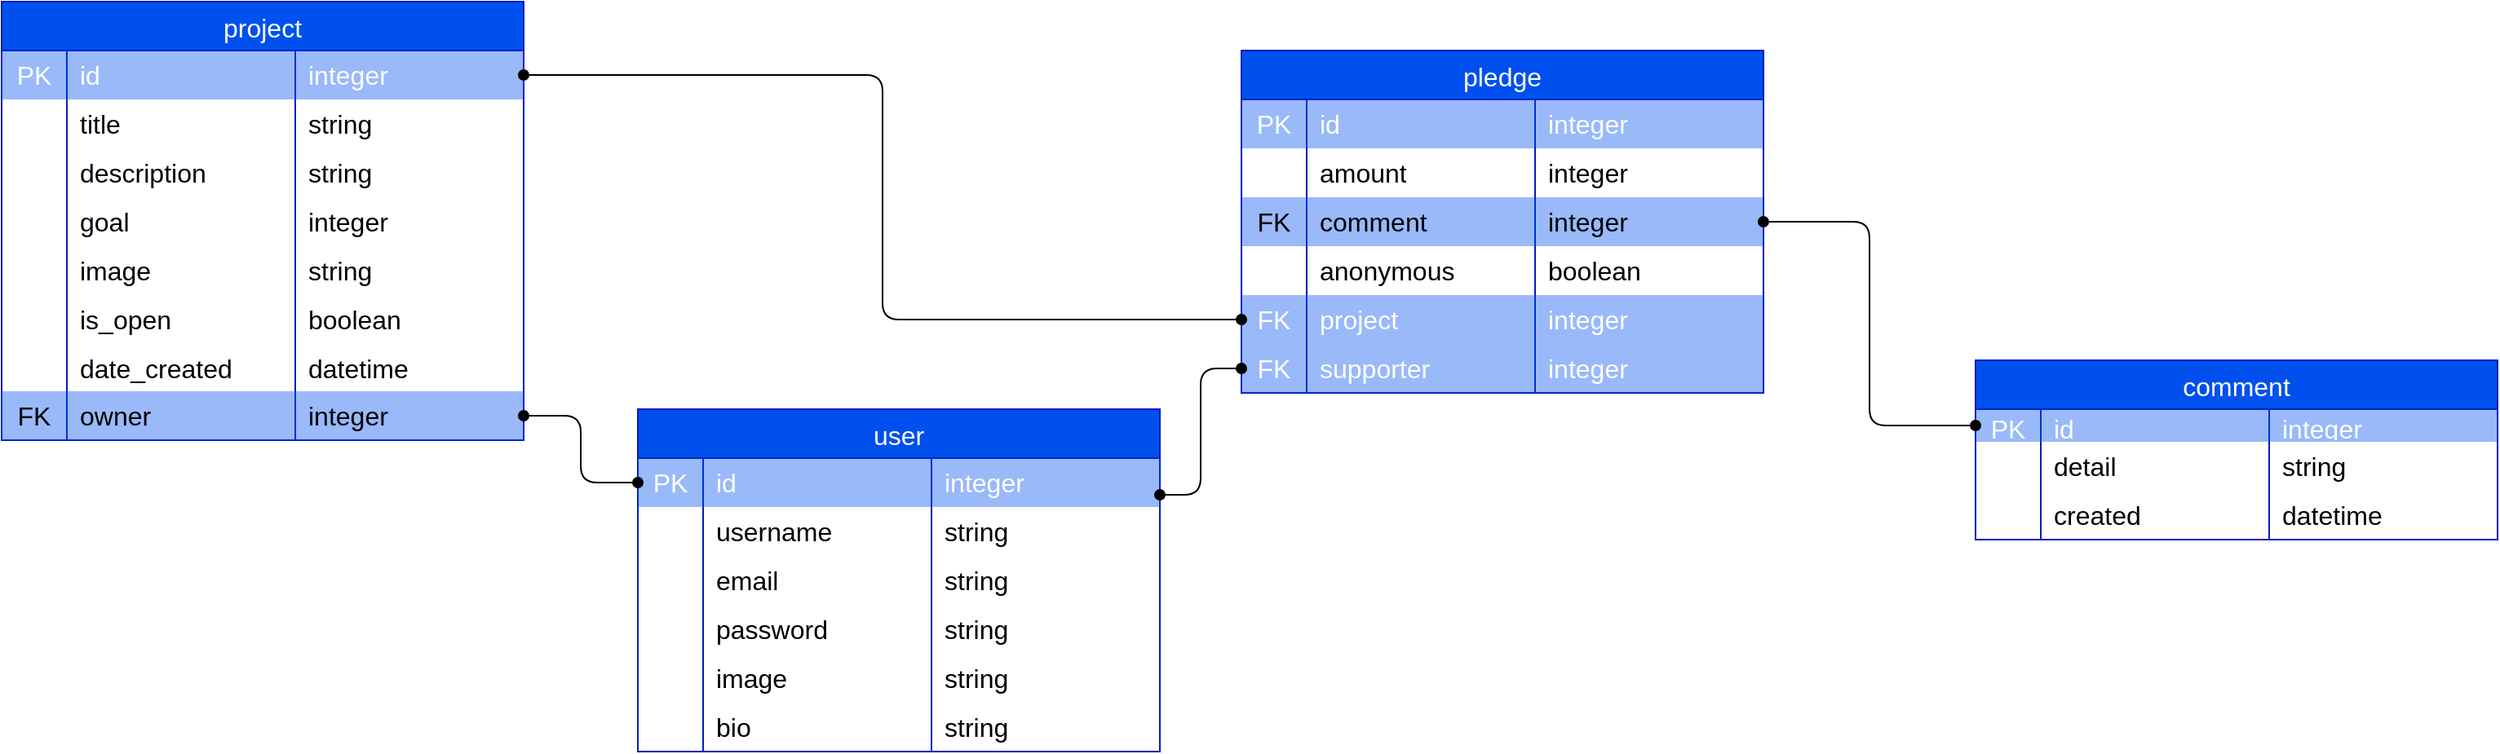 <mxfile>
    <diagram name="Page-1" id="jqZ9hyK0SmsvzGVy0Bck">
        <mxGraphModel dx="881" dy="691" grid="1" gridSize="10" guides="1" tooltips="1" connect="1" arrows="1" fold="1" page="1" pageScale="1" pageWidth="827" pageHeight="1169" math="0" shadow="0">
            <root>
                <mxCell id="0"/>
                <mxCell id="1" parent="0"/>
                <mxCell id="7YEKfxPkjedVTqQern5_-46" value="project" style="shape=table;startSize=30;container=1;collapsible=0;childLayout=tableLayout;fixedRows=1;rowLines=0;fontStyle=0;strokeColor=#001DBC;fontSize=16;fillColor=#0050ef;fillStyle=auto;fontColor=#FFFFFF;" parent="1" vertex="1">
                    <mxGeometry x="200" y="270" width="320" height="269" as="geometry"/>
                </mxCell>
                <mxCell id="7YEKfxPkjedVTqQern5_-47" value="" style="shape=tableRow;horizontal=0;startSize=0;swimlaneHead=0;swimlaneBody=0;top=0;left=0;bottom=0;right=0;collapsible=0;dropTarget=0;fillColor=none;points=[[0,0.5],[1,0.5]];portConstraint=eastwest;strokeColor=inherit;fontSize=16;" parent="7YEKfxPkjedVTqQern5_-46" vertex="1">
                    <mxGeometry y="30" width="320" height="30" as="geometry"/>
                </mxCell>
                <mxCell id="7YEKfxPkjedVTqQern5_-48" value="&lt;font color=&quot;#ffffff&quot;&gt;PK&lt;/font&gt;" style="shape=partialRectangle;html=1;whiteSpace=wrap;connectable=0;fillColor=#0050ef;top=0;left=0;bottom=0;right=0;overflow=hidden;pointerEvents=1;strokeColor=#001DBC;fontSize=16;fontColor=#000000;opacity=40;" parent="7YEKfxPkjedVTqQern5_-47" vertex="1">
                    <mxGeometry width="40" height="30" as="geometry">
                        <mxRectangle width="40" height="30" as="alternateBounds"/>
                    </mxGeometry>
                </mxCell>
                <mxCell id="7YEKfxPkjedVTqQern5_-49" value="&lt;font color=&quot;#ffffff&quot;&gt;id&lt;/font&gt;" style="shape=partialRectangle;html=1;whiteSpace=wrap;connectable=0;fillColor=#0050ef;top=0;left=0;bottom=0;right=0;align=left;spacingLeft=6;overflow=hidden;strokeColor=#001DBC;fontSize=16;fontColor=#000000;opacity=40;" parent="7YEKfxPkjedVTqQern5_-47" vertex="1">
                    <mxGeometry x="40" width="140" height="30" as="geometry">
                        <mxRectangle width="140" height="30" as="alternateBounds"/>
                    </mxGeometry>
                </mxCell>
                <mxCell id="7YEKfxPkjedVTqQern5_-56" value="&lt;font color=&quot;#ffffff&quot;&gt;integer&lt;/font&gt;" style="shape=partialRectangle;html=1;whiteSpace=wrap;connectable=0;fillColor=#0050ef;top=0;left=0;bottom=0;right=0;align=left;spacingLeft=6;overflow=hidden;strokeColor=#001DBC;fontSize=16;fontColor=#000000;opacity=40;" parent="7YEKfxPkjedVTqQern5_-47" vertex="1">
                    <mxGeometry x="180" width="140" height="30" as="geometry">
                        <mxRectangle width="140" height="30" as="alternateBounds"/>
                    </mxGeometry>
                </mxCell>
                <mxCell id="7YEKfxPkjedVTqQern5_-50" value="" style="shape=tableRow;horizontal=0;startSize=0;swimlaneHead=0;swimlaneBody=0;top=0;left=0;bottom=0;right=0;collapsible=0;dropTarget=0;fillColor=none;points=[[0,0.5],[1,0.5]];portConstraint=eastwest;strokeColor=inherit;fontSize=16;" parent="7YEKfxPkjedVTqQern5_-46" vertex="1">
                    <mxGeometry y="60" width="320" height="30" as="geometry"/>
                </mxCell>
                <mxCell id="7YEKfxPkjedVTqQern5_-51" value="" style="shape=partialRectangle;html=1;whiteSpace=wrap;connectable=0;fillColor=none;top=0;left=0;bottom=0;right=0;overflow=hidden;strokeColor=inherit;fontSize=16;" parent="7YEKfxPkjedVTqQern5_-50" vertex="1">
                    <mxGeometry width="40" height="30" as="geometry">
                        <mxRectangle width="40" height="30" as="alternateBounds"/>
                    </mxGeometry>
                </mxCell>
                <mxCell id="7YEKfxPkjedVTqQern5_-52" value="title" style="shape=partialRectangle;html=1;whiteSpace=wrap;connectable=0;fillColor=none;top=0;left=0;bottom=0;right=0;align=left;spacingLeft=6;overflow=hidden;strokeColor=inherit;fontSize=16;" parent="7YEKfxPkjedVTqQern5_-50" vertex="1">
                    <mxGeometry x="40" width="140" height="30" as="geometry">
                        <mxRectangle width="140" height="30" as="alternateBounds"/>
                    </mxGeometry>
                </mxCell>
                <mxCell id="7YEKfxPkjedVTqQern5_-57" value="string" style="shape=partialRectangle;html=1;whiteSpace=wrap;connectable=0;fillColor=none;top=0;left=0;bottom=0;right=0;align=left;spacingLeft=6;overflow=hidden;strokeColor=inherit;fontSize=16;" parent="7YEKfxPkjedVTqQern5_-50" vertex="1">
                    <mxGeometry x="180" width="140" height="30" as="geometry">
                        <mxRectangle width="140" height="30" as="alternateBounds"/>
                    </mxGeometry>
                </mxCell>
                <mxCell id="7YEKfxPkjedVTqQern5_-91" style="shape=tableRow;horizontal=0;startSize=0;swimlaneHead=0;swimlaneBody=0;top=0;left=0;bottom=0;right=0;collapsible=0;dropTarget=0;fillColor=none;points=[[0,0.5],[1,0.5]];portConstraint=eastwest;strokeColor=inherit;fontSize=16;" parent="7YEKfxPkjedVTqQern5_-46" vertex="1">
                    <mxGeometry y="90" width="320" height="30" as="geometry"/>
                </mxCell>
                <mxCell id="7YEKfxPkjedVTqQern5_-92" style="shape=partialRectangle;html=1;whiteSpace=wrap;connectable=0;fillColor=none;top=0;left=0;bottom=0;right=0;overflow=hidden;strokeColor=inherit;fontSize=16;" parent="7YEKfxPkjedVTqQern5_-91" vertex="1">
                    <mxGeometry width="40" height="30" as="geometry">
                        <mxRectangle width="40" height="30" as="alternateBounds"/>
                    </mxGeometry>
                </mxCell>
                <mxCell id="7YEKfxPkjedVTqQern5_-93" value="description" style="shape=partialRectangle;html=1;whiteSpace=wrap;connectable=0;fillColor=none;top=0;left=0;bottom=0;right=0;align=left;spacingLeft=6;overflow=hidden;strokeColor=inherit;fontSize=16;" parent="7YEKfxPkjedVTqQern5_-91" vertex="1">
                    <mxGeometry x="40" width="140" height="30" as="geometry">
                        <mxRectangle width="140" height="30" as="alternateBounds"/>
                    </mxGeometry>
                </mxCell>
                <mxCell id="7YEKfxPkjedVTqQern5_-94" value="string" style="shape=partialRectangle;html=1;whiteSpace=wrap;connectable=0;fillColor=none;top=0;left=0;bottom=0;right=0;align=left;spacingLeft=6;overflow=hidden;strokeColor=inherit;fontSize=16;" parent="7YEKfxPkjedVTqQern5_-91" vertex="1">
                    <mxGeometry x="180" width="140" height="30" as="geometry">
                        <mxRectangle width="140" height="30" as="alternateBounds"/>
                    </mxGeometry>
                </mxCell>
                <mxCell id="7YEKfxPkjedVTqQern5_-87" style="shape=tableRow;horizontal=0;startSize=0;swimlaneHead=0;swimlaneBody=0;top=0;left=0;bottom=0;right=0;collapsible=0;dropTarget=0;fillColor=none;points=[[0,0.5],[1,0.5]];portConstraint=eastwest;strokeColor=inherit;fontSize=16;" parent="7YEKfxPkjedVTqQern5_-46" vertex="1">
                    <mxGeometry y="120" width="320" height="30" as="geometry"/>
                </mxCell>
                <mxCell id="7YEKfxPkjedVTqQern5_-88" style="shape=partialRectangle;html=1;whiteSpace=wrap;connectable=0;fillColor=none;top=0;left=0;bottom=0;right=0;overflow=hidden;strokeColor=inherit;fontSize=16;" parent="7YEKfxPkjedVTqQern5_-87" vertex="1">
                    <mxGeometry width="40" height="30" as="geometry">
                        <mxRectangle width="40" height="30" as="alternateBounds"/>
                    </mxGeometry>
                </mxCell>
                <mxCell id="7YEKfxPkjedVTqQern5_-89" value="goal" style="shape=partialRectangle;html=1;whiteSpace=wrap;connectable=0;fillColor=none;top=0;left=0;bottom=0;right=0;align=left;spacingLeft=6;overflow=hidden;strokeColor=inherit;fontSize=16;" parent="7YEKfxPkjedVTqQern5_-87" vertex="1">
                    <mxGeometry x="40" width="140" height="30" as="geometry">
                        <mxRectangle width="140" height="30" as="alternateBounds"/>
                    </mxGeometry>
                </mxCell>
                <mxCell id="7YEKfxPkjedVTqQern5_-90" value="integer" style="shape=partialRectangle;html=1;whiteSpace=wrap;connectable=0;fillColor=none;top=0;left=0;bottom=0;right=0;align=left;spacingLeft=6;overflow=hidden;strokeColor=inherit;fontSize=16;" parent="7YEKfxPkjedVTqQern5_-87" vertex="1">
                    <mxGeometry x="180" width="140" height="30" as="geometry">
                        <mxRectangle width="140" height="30" as="alternateBounds"/>
                    </mxGeometry>
                </mxCell>
                <mxCell id="7YEKfxPkjedVTqQern5_-83" style="shape=tableRow;horizontal=0;startSize=0;swimlaneHead=0;swimlaneBody=0;top=0;left=0;bottom=0;right=0;collapsible=0;dropTarget=0;fillColor=none;points=[[0,0.5],[1,0.5]];portConstraint=eastwest;strokeColor=inherit;fontSize=16;" parent="7YEKfxPkjedVTqQern5_-46" vertex="1">
                    <mxGeometry y="150" width="320" height="30" as="geometry"/>
                </mxCell>
                <mxCell id="7YEKfxPkjedVTqQern5_-84" style="shape=partialRectangle;html=1;whiteSpace=wrap;connectable=0;fillColor=none;top=0;left=0;bottom=0;right=0;overflow=hidden;strokeColor=inherit;fontSize=16;" parent="7YEKfxPkjedVTqQern5_-83" vertex="1">
                    <mxGeometry width="40" height="30" as="geometry">
                        <mxRectangle width="40" height="30" as="alternateBounds"/>
                    </mxGeometry>
                </mxCell>
                <mxCell id="7YEKfxPkjedVTqQern5_-85" value="image" style="shape=partialRectangle;html=1;whiteSpace=wrap;connectable=0;fillColor=none;top=0;left=0;bottom=0;right=0;align=left;spacingLeft=6;overflow=hidden;strokeColor=inherit;fontSize=16;" parent="7YEKfxPkjedVTqQern5_-83" vertex="1">
                    <mxGeometry x="40" width="140" height="30" as="geometry">
                        <mxRectangle width="140" height="30" as="alternateBounds"/>
                    </mxGeometry>
                </mxCell>
                <mxCell id="7YEKfxPkjedVTqQern5_-86" value="string" style="shape=partialRectangle;html=1;whiteSpace=wrap;connectable=0;fillColor=none;top=0;left=0;bottom=0;right=0;align=left;spacingLeft=6;overflow=hidden;strokeColor=inherit;fontSize=16;" parent="7YEKfxPkjedVTqQern5_-83" vertex="1">
                    <mxGeometry x="180" width="140" height="30" as="geometry">
                        <mxRectangle width="140" height="30" as="alternateBounds"/>
                    </mxGeometry>
                </mxCell>
                <mxCell id="7YEKfxPkjedVTqQern5_-79" style="shape=tableRow;horizontal=0;startSize=0;swimlaneHead=0;swimlaneBody=0;top=0;left=0;bottom=0;right=0;collapsible=0;dropTarget=0;fillColor=none;points=[[0,0.5],[1,0.5]];portConstraint=eastwest;strokeColor=inherit;fontSize=16;" parent="7YEKfxPkjedVTqQern5_-46" vertex="1">
                    <mxGeometry y="180" width="320" height="30" as="geometry"/>
                </mxCell>
                <mxCell id="7YEKfxPkjedVTqQern5_-80" style="shape=partialRectangle;html=1;whiteSpace=wrap;connectable=0;fillColor=none;top=0;left=0;bottom=0;right=0;overflow=hidden;strokeColor=inherit;fontSize=16;" parent="7YEKfxPkjedVTqQern5_-79" vertex="1">
                    <mxGeometry width="40" height="30" as="geometry">
                        <mxRectangle width="40" height="30" as="alternateBounds"/>
                    </mxGeometry>
                </mxCell>
                <mxCell id="7YEKfxPkjedVTqQern5_-81" value="is_open" style="shape=partialRectangle;html=1;whiteSpace=wrap;connectable=0;fillColor=none;top=0;left=0;bottom=0;right=0;align=left;spacingLeft=6;overflow=hidden;strokeColor=inherit;fontSize=16;" parent="7YEKfxPkjedVTqQern5_-79" vertex="1">
                    <mxGeometry x="40" width="140" height="30" as="geometry">
                        <mxRectangle width="140" height="30" as="alternateBounds"/>
                    </mxGeometry>
                </mxCell>
                <mxCell id="7YEKfxPkjedVTqQern5_-82" value="boolean" style="shape=partialRectangle;html=1;whiteSpace=wrap;connectable=0;fillColor=none;top=0;left=0;bottom=0;right=0;align=left;spacingLeft=6;overflow=hidden;strokeColor=inherit;fontSize=16;" parent="7YEKfxPkjedVTqQern5_-79" vertex="1">
                    <mxGeometry x="180" width="140" height="30" as="geometry">
                        <mxRectangle width="140" height="30" as="alternateBounds"/>
                    </mxGeometry>
                </mxCell>
                <mxCell id="7YEKfxPkjedVTqQern5_-75" style="shape=tableRow;horizontal=0;startSize=0;swimlaneHead=0;swimlaneBody=0;top=0;left=0;bottom=0;right=0;collapsible=0;dropTarget=0;fillColor=none;points=[[0,0.5],[1,0.5]];portConstraint=eastwest;strokeColor=inherit;fontSize=16;" parent="7YEKfxPkjedVTqQern5_-46" vertex="1">
                    <mxGeometry y="210" width="320" height="29" as="geometry"/>
                </mxCell>
                <mxCell id="7YEKfxPkjedVTqQern5_-76" style="shape=partialRectangle;html=1;whiteSpace=wrap;connectable=0;fillColor=none;top=0;left=0;bottom=0;right=0;overflow=hidden;strokeColor=inherit;fontSize=16;" parent="7YEKfxPkjedVTqQern5_-75" vertex="1">
                    <mxGeometry width="40" height="29" as="geometry">
                        <mxRectangle width="40" height="29" as="alternateBounds"/>
                    </mxGeometry>
                </mxCell>
                <mxCell id="7YEKfxPkjedVTqQern5_-77" value="date_created" style="shape=partialRectangle;html=1;whiteSpace=wrap;connectable=0;fillColor=none;top=0;left=0;bottom=0;right=0;align=left;spacingLeft=6;overflow=hidden;strokeColor=inherit;fontSize=16;" parent="7YEKfxPkjedVTqQern5_-75" vertex="1">
                    <mxGeometry x="40" width="140" height="29" as="geometry">
                        <mxRectangle width="140" height="29" as="alternateBounds"/>
                    </mxGeometry>
                </mxCell>
                <mxCell id="7YEKfxPkjedVTqQern5_-78" value="datetime" style="shape=partialRectangle;html=1;whiteSpace=wrap;connectable=0;fillColor=none;top=0;left=0;bottom=0;right=0;align=left;spacingLeft=6;overflow=hidden;strokeColor=inherit;fontSize=16;" parent="7YEKfxPkjedVTqQern5_-75" vertex="1">
                    <mxGeometry x="180" width="140" height="29" as="geometry">
                        <mxRectangle width="140" height="29" as="alternateBounds"/>
                    </mxGeometry>
                </mxCell>
                <mxCell id="7YEKfxPkjedVTqQern5_-53" value="" style="shape=tableRow;horizontal=0;startSize=0;swimlaneHead=0;swimlaneBody=0;top=0;left=0;bottom=0;right=0;collapsible=0;dropTarget=0;fillColor=#0050ef;points=[[0,0.5],[1,0.5]];portConstraint=eastwest;strokeColor=#001DBC;fontSize=16;fontColor=#000000;opacity=40;" parent="7YEKfxPkjedVTqQern5_-46" vertex="1">
                    <mxGeometry y="239" width="320" height="30" as="geometry"/>
                </mxCell>
                <mxCell id="7YEKfxPkjedVTqQern5_-54" value="FK" style="shape=partialRectangle;html=1;whiteSpace=wrap;connectable=0;fillColor=none;top=0;left=0;bottom=0;right=0;overflow=hidden;strokeColor=inherit;fontSize=16;" parent="7YEKfxPkjedVTqQern5_-53" vertex="1">
                    <mxGeometry width="40" height="30" as="geometry">
                        <mxRectangle width="40" height="30" as="alternateBounds"/>
                    </mxGeometry>
                </mxCell>
                <mxCell id="7YEKfxPkjedVTqQern5_-55" value="owner" style="shape=partialRectangle;html=1;whiteSpace=wrap;connectable=0;fillColor=none;top=0;left=0;bottom=0;right=0;align=left;spacingLeft=6;overflow=hidden;strokeColor=inherit;fontSize=16;" parent="7YEKfxPkjedVTqQern5_-53" vertex="1">
                    <mxGeometry x="40" width="140" height="30" as="geometry">
                        <mxRectangle width="140" height="30" as="alternateBounds"/>
                    </mxGeometry>
                </mxCell>
                <mxCell id="7YEKfxPkjedVTqQern5_-58" value="integer" style="shape=partialRectangle;html=1;whiteSpace=wrap;connectable=0;fillColor=none;top=0;left=0;bottom=0;right=0;align=left;spacingLeft=6;overflow=hidden;strokeColor=inherit;fontSize=16;" parent="7YEKfxPkjedVTqQern5_-53" vertex="1">
                    <mxGeometry x="180" width="140" height="30" as="geometry">
                        <mxRectangle width="140" height="30" as="alternateBounds"/>
                    </mxGeometry>
                </mxCell>
                <mxCell id="7YEKfxPkjedVTqQern5_-95" value="pledge" style="shape=table;startSize=30;container=1;collapsible=0;childLayout=tableLayout;fixedRows=1;rowLines=0;fontStyle=0;strokeColor=#001DBC;fontSize=16;fillColor=#0050ef;fontColor=#FFFFFF;labelBorderColor=none;" parent="1" vertex="1">
                    <mxGeometry x="960" y="300" width="320" height="210" as="geometry"/>
                </mxCell>
                <mxCell id="7YEKfxPkjedVTqQern5_-96" value="" style="shape=tableRow;horizontal=0;startSize=0;swimlaneHead=0;swimlaneBody=0;top=0;left=0;bottom=0;right=0;collapsible=0;dropTarget=0;fillColor=none;points=[[0,0.5],[1,0.5]];portConstraint=eastwest;strokeColor=inherit;fontSize=16;" parent="7YEKfxPkjedVTqQern5_-95" vertex="1">
                    <mxGeometry y="30" width="320" height="30" as="geometry"/>
                </mxCell>
                <mxCell id="7YEKfxPkjedVTqQern5_-97" value="&lt;font color=&quot;#ffffff&quot;&gt;PK&lt;/font&gt;" style="shape=partialRectangle;html=1;whiteSpace=wrap;connectable=0;fillColor=#0050ef;top=0;left=0;bottom=0;right=0;overflow=hidden;pointerEvents=1;strokeColor=#001DBC;fontSize=16;fontColor=#000000;opacity=40;" parent="7YEKfxPkjedVTqQern5_-96" vertex="1">
                    <mxGeometry width="40" height="30" as="geometry">
                        <mxRectangle width="40" height="30" as="alternateBounds"/>
                    </mxGeometry>
                </mxCell>
                <mxCell id="7YEKfxPkjedVTqQern5_-98" value="&lt;font color=&quot;#ffffff&quot;&gt;id&lt;/font&gt;" style="shape=partialRectangle;html=1;whiteSpace=wrap;connectable=0;fillColor=#0050ef;top=0;left=0;bottom=0;right=0;align=left;spacingLeft=6;overflow=hidden;strokeColor=#001DBC;fontSize=16;fontColor=#000000;opacity=40;" parent="7YEKfxPkjedVTqQern5_-96" vertex="1">
                    <mxGeometry x="40" width="140" height="30" as="geometry">
                        <mxRectangle width="140" height="30" as="alternateBounds"/>
                    </mxGeometry>
                </mxCell>
                <mxCell id="7YEKfxPkjedVTqQern5_-99" value="&lt;font color=&quot;#ffffff&quot;&gt;integer&lt;/font&gt;" style="shape=partialRectangle;html=1;whiteSpace=wrap;connectable=0;fillColor=#0050ef;top=0;left=0;bottom=0;right=0;align=left;spacingLeft=6;overflow=hidden;strokeColor=#001DBC;fontSize=16;fontColor=#000000;opacity=40;" parent="7YEKfxPkjedVTqQern5_-96" vertex="1">
                    <mxGeometry x="180" width="140" height="30" as="geometry">
                        <mxRectangle width="140" height="30" as="alternateBounds"/>
                    </mxGeometry>
                </mxCell>
                <mxCell id="7YEKfxPkjedVTqQern5_-104" style="shape=tableRow;horizontal=0;startSize=0;swimlaneHead=0;swimlaneBody=0;top=0;left=0;bottom=0;right=0;collapsible=0;dropTarget=0;fillColor=none;points=[[0,0.5],[1,0.5]];portConstraint=eastwest;strokeColor=inherit;fontSize=16;" parent="7YEKfxPkjedVTqQern5_-95" vertex="1">
                    <mxGeometry y="60" width="320" height="30" as="geometry"/>
                </mxCell>
                <mxCell id="7YEKfxPkjedVTqQern5_-105" style="shape=partialRectangle;html=1;whiteSpace=wrap;connectable=0;fillColor=none;top=0;left=0;bottom=0;right=0;overflow=hidden;strokeColor=inherit;fontSize=16;" parent="7YEKfxPkjedVTqQern5_-104" vertex="1">
                    <mxGeometry width="40" height="30" as="geometry">
                        <mxRectangle width="40" height="30" as="alternateBounds"/>
                    </mxGeometry>
                </mxCell>
                <mxCell id="7YEKfxPkjedVTqQern5_-106" value="amount" style="shape=partialRectangle;html=1;whiteSpace=wrap;connectable=0;fillColor=none;top=0;left=0;bottom=0;right=0;align=left;spacingLeft=6;overflow=hidden;strokeColor=inherit;fontSize=16;" parent="7YEKfxPkjedVTqQern5_-104" vertex="1">
                    <mxGeometry x="40" width="140" height="30" as="geometry">
                        <mxRectangle width="140" height="30" as="alternateBounds"/>
                    </mxGeometry>
                </mxCell>
                <mxCell id="7YEKfxPkjedVTqQern5_-107" value="integer" style="shape=partialRectangle;html=1;whiteSpace=wrap;connectable=0;fillColor=none;top=0;left=0;bottom=0;right=0;align=left;spacingLeft=6;overflow=hidden;strokeColor=inherit;fontSize=16;" parent="7YEKfxPkjedVTqQern5_-104" vertex="1">
                    <mxGeometry x="180" width="140" height="30" as="geometry">
                        <mxRectangle width="140" height="30" as="alternateBounds"/>
                    </mxGeometry>
                </mxCell>
                <mxCell id="7YEKfxPkjedVTqQern5_-108" style="shape=tableRow;horizontal=0;startSize=0;swimlaneHead=0;swimlaneBody=0;top=0;left=0;bottom=0;right=0;collapsible=0;dropTarget=0;fillColor=#0050ef;points=[[0,0.5],[1,0.5]];portConstraint=eastwest;strokeColor=#001DBC;fontSize=16;fontColor=#ffffff;opacity=40;" parent="7YEKfxPkjedVTqQern5_-95" vertex="1">
                    <mxGeometry y="90" width="320" height="30" as="geometry"/>
                </mxCell>
                <mxCell id="7YEKfxPkjedVTqQern5_-109" value="FK" style="shape=partialRectangle;html=1;whiteSpace=wrap;connectable=0;fillColor=none;top=0;left=0;bottom=0;right=0;overflow=hidden;strokeColor=inherit;fontSize=16;" parent="7YEKfxPkjedVTqQern5_-108" vertex="1">
                    <mxGeometry width="40" height="30" as="geometry">
                        <mxRectangle width="40" height="30" as="alternateBounds"/>
                    </mxGeometry>
                </mxCell>
                <mxCell id="7YEKfxPkjedVTqQern5_-110" value="comment" style="shape=partialRectangle;html=1;whiteSpace=wrap;connectable=0;fillColor=none;top=0;left=0;bottom=0;right=0;align=left;spacingLeft=6;overflow=hidden;strokeColor=inherit;fontSize=16;" parent="7YEKfxPkjedVTqQern5_-108" vertex="1">
                    <mxGeometry x="40" width="140" height="30" as="geometry">
                        <mxRectangle width="140" height="30" as="alternateBounds"/>
                    </mxGeometry>
                </mxCell>
                <mxCell id="7YEKfxPkjedVTqQern5_-111" value="integer" style="shape=partialRectangle;html=1;whiteSpace=wrap;connectable=0;fillColor=none;top=0;left=0;bottom=0;right=0;align=left;spacingLeft=6;overflow=hidden;strokeColor=inherit;fontSize=16;" parent="7YEKfxPkjedVTqQern5_-108" vertex="1">
                    <mxGeometry x="180" width="140" height="30" as="geometry">
                        <mxRectangle width="140" height="30" as="alternateBounds"/>
                    </mxGeometry>
                </mxCell>
                <mxCell id="7YEKfxPkjedVTqQern5_-112" style="shape=tableRow;horizontal=0;startSize=0;swimlaneHead=0;swimlaneBody=0;top=0;left=0;bottom=0;right=0;collapsible=0;dropTarget=0;fillColor=none;points=[[0,0.5],[1,0.5]];portConstraint=eastwest;strokeColor=inherit;fontSize=16;" parent="7YEKfxPkjedVTqQern5_-95" vertex="1">
                    <mxGeometry y="120" width="320" height="30" as="geometry"/>
                </mxCell>
                <mxCell id="7YEKfxPkjedVTqQern5_-113" style="shape=partialRectangle;html=1;whiteSpace=wrap;connectable=0;fillColor=none;top=0;left=0;bottom=0;right=0;overflow=hidden;strokeColor=inherit;fontSize=16;" parent="7YEKfxPkjedVTqQern5_-112" vertex="1">
                    <mxGeometry width="40" height="30" as="geometry">
                        <mxRectangle width="40" height="30" as="alternateBounds"/>
                    </mxGeometry>
                </mxCell>
                <mxCell id="7YEKfxPkjedVTqQern5_-114" value="anonymous" style="shape=partialRectangle;html=1;whiteSpace=wrap;connectable=0;fillColor=none;top=0;left=0;bottom=0;right=0;align=left;spacingLeft=6;overflow=hidden;strokeColor=inherit;fontSize=16;" parent="7YEKfxPkjedVTqQern5_-112" vertex="1">
                    <mxGeometry x="40" width="140" height="30" as="geometry">
                        <mxRectangle width="140" height="30" as="alternateBounds"/>
                    </mxGeometry>
                </mxCell>
                <mxCell id="7YEKfxPkjedVTqQern5_-115" value="boolean" style="shape=partialRectangle;html=1;whiteSpace=wrap;connectable=0;fillColor=none;top=0;left=0;bottom=0;right=0;align=left;spacingLeft=6;overflow=hidden;strokeColor=inherit;fontSize=16;" parent="7YEKfxPkjedVTqQern5_-112" vertex="1">
                    <mxGeometry x="180" width="140" height="30" as="geometry">
                        <mxRectangle width="140" height="30" as="alternateBounds"/>
                    </mxGeometry>
                </mxCell>
                <mxCell id="7YEKfxPkjedVTqQern5_-116" style="shape=tableRow;horizontal=0;startSize=0;swimlaneHead=0;swimlaneBody=0;top=0;left=0;bottom=0;right=0;collapsible=0;dropTarget=0;fillColor=none;points=[[0,0.5],[1,0.5]];portConstraint=eastwest;strokeColor=inherit;fontSize=16;" parent="7YEKfxPkjedVTqQern5_-95" vertex="1">
                    <mxGeometry y="150" width="320" height="30" as="geometry"/>
                </mxCell>
                <mxCell id="7YEKfxPkjedVTqQern5_-117" value="&lt;font color=&quot;#ffffff&quot;&gt;FK&lt;/font&gt;" style="shape=partialRectangle;html=1;whiteSpace=wrap;connectable=0;fillColor=#0050ef;top=0;left=0;bottom=0;right=0;overflow=hidden;strokeColor=#001DBC;fontSize=16;fontColor=#000000;opacity=40;" parent="7YEKfxPkjedVTqQern5_-116" vertex="1">
                    <mxGeometry width="40" height="30" as="geometry">
                        <mxRectangle width="40" height="30" as="alternateBounds"/>
                    </mxGeometry>
                </mxCell>
                <mxCell id="7YEKfxPkjedVTqQern5_-118" value="&lt;font color=&quot;#ffffff&quot;&gt;project&lt;/font&gt;" style="shape=partialRectangle;html=1;whiteSpace=wrap;connectable=0;fillColor=#0050ef;top=0;left=0;bottom=0;right=0;align=left;spacingLeft=6;overflow=hidden;strokeColor=#001DBC;fontSize=16;fontColor=#000000;opacity=40;" parent="7YEKfxPkjedVTqQern5_-116" vertex="1">
                    <mxGeometry x="40" width="140" height="30" as="geometry">
                        <mxRectangle width="140" height="30" as="alternateBounds"/>
                    </mxGeometry>
                </mxCell>
                <mxCell id="7YEKfxPkjedVTqQern5_-119" value="&lt;font color=&quot;#ffffff&quot;&gt;integer&lt;/font&gt;" style="shape=partialRectangle;html=1;whiteSpace=wrap;connectable=0;fillColor=#0050ef;top=0;left=0;bottom=0;right=0;align=left;spacingLeft=6;overflow=hidden;strokeColor=#001DBC;fontSize=16;fontColor=#000000;opacity=40;" parent="7YEKfxPkjedVTqQern5_-116" vertex="1">
                    <mxGeometry x="180" width="140" height="30" as="geometry">
                        <mxRectangle width="140" height="30" as="alternateBounds"/>
                    </mxGeometry>
                </mxCell>
                <mxCell id="7YEKfxPkjedVTqQern5_-124" value="" style="shape=tableRow;horizontal=0;startSize=0;swimlaneHead=0;swimlaneBody=0;top=0;left=0;bottom=0;right=0;collapsible=0;dropTarget=0;fillColor=none;points=[[0,0.5],[1,0.5]];portConstraint=eastwest;strokeColor=inherit;fontSize=16;" parent="7YEKfxPkjedVTqQern5_-95" vertex="1">
                    <mxGeometry y="180" width="320" height="30" as="geometry"/>
                </mxCell>
                <mxCell id="7YEKfxPkjedVTqQern5_-125" value="&lt;font color=&quot;#ffffff&quot;&gt;FK&lt;/font&gt;" style="shape=partialRectangle;html=1;whiteSpace=wrap;connectable=0;fillColor=#0050ef;top=0;left=0;bottom=0;right=0;overflow=hidden;strokeColor=#001DBC;fontSize=16;fontColor=#000000;opacity=40;" parent="7YEKfxPkjedVTqQern5_-124" vertex="1">
                    <mxGeometry width="40" height="30" as="geometry">
                        <mxRectangle width="40" height="30" as="alternateBounds"/>
                    </mxGeometry>
                </mxCell>
                <mxCell id="7YEKfxPkjedVTqQern5_-126" value="&lt;font color=&quot;#ffffff&quot;&gt;supporter&lt;/font&gt;" style="shape=partialRectangle;html=1;whiteSpace=wrap;connectable=0;fillColor=#0050ef;top=0;left=0;bottom=0;right=0;align=left;spacingLeft=6;overflow=hidden;strokeColor=#001DBC;fontSize=16;fontColor=#000000;opacity=40;" parent="7YEKfxPkjedVTqQern5_-124" vertex="1">
                    <mxGeometry x="40" width="140" height="30" as="geometry">
                        <mxRectangle width="140" height="30" as="alternateBounds"/>
                    </mxGeometry>
                </mxCell>
                <mxCell id="7YEKfxPkjedVTqQern5_-127" value="&lt;font color=&quot;#ffffff&quot;&gt;integer&lt;/font&gt;" style="shape=partialRectangle;html=1;whiteSpace=wrap;connectable=0;fillColor=#0050ef;top=0;left=0;bottom=0;right=0;align=left;spacingLeft=6;overflow=hidden;strokeColor=#001DBC;fontSize=16;fontColor=#000000;opacity=40;" parent="7YEKfxPkjedVTqQern5_-124" vertex="1">
                    <mxGeometry x="180" width="140" height="30" as="geometry">
                        <mxRectangle width="140" height="30" as="alternateBounds"/>
                    </mxGeometry>
                </mxCell>
                <mxCell id="7YEKfxPkjedVTqQern5_-128" value="user" style="shape=table;startSize=30;container=1;collapsible=0;childLayout=tableLayout;fixedRows=1;rowLines=0;fontStyle=0;strokeColor=#001DBC;fontSize=16;fillColor=#0050ef;fontColor=#FFFFFF;" parent="1" vertex="1">
                    <mxGeometry x="590" y="520" width="320" height="210" as="geometry"/>
                </mxCell>
                <mxCell id="7YEKfxPkjedVTqQern5_-129" value="" style="shape=tableRow;horizontal=0;startSize=0;swimlaneHead=0;swimlaneBody=0;top=0;left=0;bottom=0;right=0;collapsible=0;dropTarget=0;fillColor=none;points=[[0,0.5],[1,0.5]];portConstraint=eastwest;strokeColor=inherit;fontSize=16;" parent="7YEKfxPkjedVTqQern5_-128" vertex="1">
                    <mxGeometry y="30" width="320" height="30" as="geometry"/>
                </mxCell>
                <mxCell id="7YEKfxPkjedVTqQern5_-130" value="&lt;font color=&quot;#ffffff&quot;&gt;PK&lt;/font&gt;" style="shape=partialRectangle;html=1;whiteSpace=wrap;connectable=0;fillColor=#0050ef;top=0;left=0;bottom=0;right=0;overflow=hidden;pointerEvents=1;strokeColor=#001DBC;fontSize=16;fontColor=#000000;opacity=40;" parent="7YEKfxPkjedVTqQern5_-129" vertex="1">
                    <mxGeometry width="40" height="30" as="geometry">
                        <mxRectangle width="40" height="30" as="alternateBounds"/>
                    </mxGeometry>
                </mxCell>
                <mxCell id="7YEKfxPkjedVTqQern5_-131" value="&lt;font color=&quot;#ffffff&quot;&gt;id&lt;/font&gt;" style="shape=partialRectangle;html=1;whiteSpace=wrap;connectable=0;fillColor=#0050ef;top=0;left=0;bottom=0;right=0;align=left;spacingLeft=6;overflow=hidden;strokeColor=#001DBC;fontSize=16;fontColor=#000000;opacity=40;" parent="7YEKfxPkjedVTqQern5_-129" vertex="1">
                    <mxGeometry x="40" width="140" height="30" as="geometry">
                        <mxRectangle width="140" height="30" as="alternateBounds"/>
                    </mxGeometry>
                </mxCell>
                <mxCell id="7YEKfxPkjedVTqQern5_-132" value="&lt;font color=&quot;#ffffff&quot;&gt;integer&lt;/font&gt;" style="shape=partialRectangle;html=1;whiteSpace=wrap;connectable=0;fillColor=#0050ef;top=0;left=0;bottom=0;right=0;align=left;spacingLeft=6;overflow=hidden;strokeColor=#001DBC;fontSize=16;fontColor=#000000;opacity=40;" parent="7YEKfxPkjedVTqQern5_-129" vertex="1">
                    <mxGeometry x="180" width="140" height="30" as="geometry">
                        <mxRectangle width="140" height="30" as="alternateBounds"/>
                    </mxGeometry>
                </mxCell>
                <mxCell id="7YEKfxPkjedVTqQern5_-133" value="" style="shape=tableRow;horizontal=0;startSize=0;swimlaneHead=0;swimlaneBody=0;top=0;left=0;bottom=0;right=0;collapsible=0;dropTarget=0;fillColor=none;points=[[0,0.5],[1,0.5]];portConstraint=eastwest;strokeColor=inherit;fontSize=16;" parent="7YEKfxPkjedVTqQern5_-128" vertex="1">
                    <mxGeometry y="60" width="320" height="30" as="geometry"/>
                </mxCell>
                <mxCell id="7YEKfxPkjedVTqQern5_-134" value="" style="shape=partialRectangle;html=1;whiteSpace=wrap;connectable=0;fillColor=none;top=0;left=0;bottom=0;right=0;overflow=hidden;strokeColor=inherit;fontSize=16;" parent="7YEKfxPkjedVTqQern5_-133" vertex="1">
                    <mxGeometry width="40" height="30" as="geometry">
                        <mxRectangle width="40" height="30" as="alternateBounds"/>
                    </mxGeometry>
                </mxCell>
                <mxCell id="7YEKfxPkjedVTqQern5_-135" value="username" style="shape=partialRectangle;html=1;whiteSpace=wrap;connectable=0;fillColor=none;top=0;left=0;bottom=0;right=0;align=left;spacingLeft=6;overflow=hidden;strokeColor=inherit;fontSize=16;" parent="7YEKfxPkjedVTqQern5_-133" vertex="1">
                    <mxGeometry x="40" width="140" height="30" as="geometry">
                        <mxRectangle width="140" height="30" as="alternateBounds"/>
                    </mxGeometry>
                </mxCell>
                <mxCell id="7YEKfxPkjedVTqQern5_-136" value="string" style="shape=partialRectangle;html=1;whiteSpace=wrap;connectable=0;fillColor=none;top=0;left=0;bottom=0;right=0;align=left;spacingLeft=6;overflow=hidden;strokeColor=inherit;fontSize=16;" parent="7YEKfxPkjedVTqQern5_-133" vertex="1">
                    <mxGeometry x="180" width="140" height="30" as="geometry">
                        <mxRectangle width="140" height="30" as="alternateBounds"/>
                    </mxGeometry>
                </mxCell>
                <mxCell id="7YEKfxPkjedVTqQern5_-137" style="shape=tableRow;horizontal=0;startSize=0;swimlaneHead=0;swimlaneBody=0;top=0;left=0;bottom=0;right=0;collapsible=0;dropTarget=0;fillColor=none;points=[[0,0.5],[1,0.5]];portConstraint=eastwest;strokeColor=inherit;fontSize=16;" parent="7YEKfxPkjedVTqQern5_-128" vertex="1">
                    <mxGeometry y="90" width="320" height="30" as="geometry"/>
                </mxCell>
                <mxCell id="7YEKfxPkjedVTqQern5_-138" style="shape=partialRectangle;html=1;whiteSpace=wrap;connectable=0;fillColor=none;top=0;left=0;bottom=0;right=0;overflow=hidden;strokeColor=inherit;fontSize=16;" parent="7YEKfxPkjedVTqQern5_-137" vertex="1">
                    <mxGeometry width="40" height="30" as="geometry">
                        <mxRectangle width="40" height="30" as="alternateBounds"/>
                    </mxGeometry>
                </mxCell>
                <mxCell id="7YEKfxPkjedVTqQern5_-139" value="email" style="shape=partialRectangle;html=1;whiteSpace=wrap;connectable=0;fillColor=none;top=0;left=0;bottom=0;right=0;align=left;spacingLeft=6;overflow=hidden;strokeColor=inherit;fontSize=16;" parent="7YEKfxPkjedVTqQern5_-137" vertex="1">
                    <mxGeometry x="40" width="140" height="30" as="geometry">
                        <mxRectangle width="140" height="30" as="alternateBounds"/>
                    </mxGeometry>
                </mxCell>
                <mxCell id="7YEKfxPkjedVTqQern5_-140" value="string" style="shape=partialRectangle;html=1;whiteSpace=wrap;connectable=0;fillColor=none;top=0;left=0;bottom=0;right=0;align=left;spacingLeft=6;overflow=hidden;strokeColor=inherit;fontSize=16;" parent="7YEKfxPkjedVTqQern5_-137" vertex="1">
                    <mxGeometry x="180" width="140" height="30" as="geometry">
                        <mxRectangle width="140" height="30" as="alternateBounds"/>
                    </mxGeometry>
                </mxCell>
                <mxCell id="7YEKfxPkjedVTqQern5_-141" style="shape=tableRow;horizontal=0;startSize=0;swimlaneHead=0;swimlaneBody=0;top=0;left=0;bottom=0;right=0;collapsible=0;dropTarget=0;fillColor=none;points=[[0,0.5],[1,0.5]];portConstraint=eastwest;strokeColor=inherit;fontSize=16;" parent="7YEKfxPkjedVTqQern5_-128" vertex="1">
                    <mxGeometry y="120" width="320" height="30" as="geometry"/>
                </mxCell>
                <mxCell id="7YEKfxPkjedVTqQern5_-142" style="shape=partialRectangle;html=1;whiteSpace=wrap;connectable=0;fillColor=none;top=0;left=0;bottom=0;right=0;overflow=hidden;strokeColor=inherit;fontSize=16;" parent="7YEKfxPkjedVTqQern5_-141" vertex="1">
                    <mxGeometry width="40" height="30" as="geometry">
                        <mxRectangle width="40" height="30" as="alternateBounds"/>
                    </mxGeometry>
                </mxCell>
                <mxCell id="7YEKfxPkjedVTqQern5_-143" value="password" style="shape=partialRectangle;html=1;whiteSpace=wrap;connectable=0;fillColor=none;top=0;left=0;bottom=0;right=0;align=left;spacingLeft=6;overflow=hidden;strokeColor=inherit;fontSize=16;" parent="7YEKfxPkjedVTqQern5_-141" vertex="1">
                    <mxGeometry x="40" width="140" height="30" as="geometry">
                        <mxRectangle width="140" height="30" as="alternateBounds"/>
                    </mxGeometry>
                </mxCell>
                <mxCell id="7YEKfxPkjedVTqQern5_-144" value="string" style="shape=partialRectangle;html=1;whiteSpace=wrap;connectable=0;fillColor=none;top=0;left=0;bottom=0;right=0;align=left;spacingLeft=6;overflow=hidden;strokeColor=inherit;fontSize=16;" parent="7YEKfxPkjedVTqQern5_-141" vertex="1">
                    <mxGeometry x="180" width="140" height="30" as="geometry">
                        <mxRectangle width="140" height="30" as="alternateBounds"/>
                    </mxGeometry>
                </mxCell>
                <mxCell id="7YEKfxPkjedVTqQern5_-145" style="shape=tableRow;horizontal=0;startSize=0;swimlaneHead=0;swimlaneBody=0;top=0;left=0;bottom=0;right=0;collapsible=0;dropTarget=0;fillColor=none;points=[[0,0.5],[1,0.5]];portConstraint=eastwest;strokeColor=inherit;fontSize=16;" parent="7YEKfxPkjedVTqQern5_-128" vertex="1">
                    <mxGeometry y="150" width="320" height="30" as="geometry"/>
                </mxCell>
                <mxCell id="7YEKfxPkjedVTqQern5_-146" style="shape=partialRectangle;html=1;whiteSpace=wrap;connectable=0;fillColor=none;top=0;left=0;bottom=0;right=0;overflow=hidden;strokeColor=inherit;fontSize=16;" parent="7YEKfxPkjedVTqQern5_-145" vertex="1">
                    <mxGeometry width="40" height="30" as="geometry">
                        <mxRectangle width="40" height="30" as="alternateBounds"/>
                    </mxGeometry>
                </mxCell>
                <mxCell id="7YEKfxPkjedVTqQern5_-147" value="image" style="shape=partialRectangle;html=1;whiteSpace=wrap;connectable=0;fillColor=none;top=0;left=0;bottom=0;right=0;align=left;spacingLeft=6;overflow=hidden;strokeColor=inherit;fontSize=16;" parent="7YEKfxPkjedVTqQern5_-145" vertex="1">
                    <mxGeometry x="40" width="140" height="30" as="geometry">
                        <mxRectangle width="140" height="30" as="alternateBounds"/>
                    </mxGeometry>
                </mxCell>
                <mxCell id="7YEKfxPkjedVTqQern5_-148" value="string" style="shape=partialRectangle;html=1;whiteSpace=wrap;connectable=0;fillColor=none;top=0;left=0;bottom=0;right=0;align=left;spacingLeft=6;overflow=hidden;strokeColor=inherit;fontSize=16;" parent="7YEKfxPkjedVTqQern5_-145" vertex="1">
                    <mxGeometry x="180" width="140" height="30" as="geometry">
                        <mxRectangle width="140" height="30" as="alternateBounds"/>
                    </mxGeometry>
                </mxCell>
                <mxCell id="7YEKfxPkjedVTqQern5_-157" value="" style="shape=tableRow;horizontal=0;startSize=0;swimlaneHead=0;swimlaneBody=0;top=0;left=0;bottom=0;right=0;collapsible=0;dropTarget=0;fillColor=none;points=[[0,0.5],[1,0.5]];portConstraint=eastwest;strokeColor=inherit;fontSize=16;" parent="7YEKfxPkjedVTqQern5_-128" vertex="1">
                    <mxGeometry y="180" width="320" height="30" as="geometry"/>
                </mxCell>
                <mxCell id="7YEKfxPkjedVTqQern5_-158" value="" style="shape=partialRectangle;html=1;whiteSpace=wrap;connectable=0;fillColor=none;top=0;left=0;bottom=0;right=0;overflow=hidden;strokeColor=inherit;fontSize=16;" parent="7YEKfxPkjedVTqQern5_-157" vertex="1">
                    <mxGeometry width="40" height="30" as="geometry">
                        <mxRectangle width="40" height="30" as="alternateBounds"/>
                    </mxGeometry>
                </mxCell>
                <mxCell id="7YEKfxPkjedVTqQern5_-159" value="bio" style="shape=partialRectangle;html=1;whiteSpace=wrap;connectable=0;fillColor=none;top=0;left=0;bottom=0;right=0;align=left;spacingLeft=6;overflow=hidden;strokeColor=inherit;fontSize=16;" parent="7YEKfxPkjedVTqQern5_-157" vertex="1">
                    <mxGeometry x="40" width="140" height="30" as="geometry">
                        <mxRectangle width="140" height="30" as="alternateBounds"/>
                    </mxGeometry>
                </mxCell>
                <mxCell id="7YEKfxPkjedVTqQern5_-160" value="string" style="shape=partialRectangle;html=1;whiteSpace=wrap;connectable=0;fillColor=none;top=0;left=0;bottom=0;right=0;align=left;spacingLeft=6;overflow=hidden;strokeColor=inherit;fontSize=16;" parent="7YEKfxPkjedVTqQern5_-157" vertex="1">
                    <mxGeometry x="180" width="140" height="30" as="geometry">
                        <mxRectangle width="140" height="30" as="alternateBounds"/>
                    </mxGeometry>
                </mxCell>
                <mxCell id="7YEKfxPkjedVTqQern5_-177" style="edgeStyle=orthogonalEdgeStyle;rounded=1;orthogonalLoop=1;jettySize=auto;html=1;exitX=1;exitY=0.5;exitDx=0;exitDy=0;entryX=0;entryY=0.5;entryDx=0;entryDy=0;startArrow=oval;startFill=1;endArrow=oval;endFill=1;" parent="1" source="7YEKfxPkjedVTqQern5_-47" target="7YEKfxPkjedVTqQern5_-116" edge="1">
                    <mxGeometry relative="1" as="geometry"/>
                </mxCell>
                <mxCell id="7YEKfxPkjedVTqQern5_-178" style="edgeStyle=orthogonalEdgeStyle;rounded=1;orthogonalLoop=1;jettySize=auto;html=1;exitX=0;exitY=0.5;exitDx=0;exitDy=0;entryX=1;entryY=0.25;entryDx=0;entryDy=0;startArrow=oval;startFill=1;endArrow=oval;endFill=1;" parent="1" source="7YEKfxPkjedVTqQern5_-124" target="7YEKfxPkjedVTqQern5_-128" edge="1">
                    <mxGeometry relative="1" as="geometry"/>
                </mxCell>
                <mxCell id="7YEKfxPkjedVTqQern5_-179" style="edgeStyle=orthogonalEdgeStyle;rounded=1;orthogonalLoop=1;jettySize=auto;html=1;exitX=1;exitY=0.5;exitDx=0;exitDy=0;entryX=0;entryY=0.5;entryDx=0;entryDy=0;startArrow=oval;startFill=1;endArrow=oval;endFill=1;" parent="1" source="7YEKfxPkjedVTqQern5_-53" target="7YEKfxPkjedVTqQern5_-129" edge="1">
                    <mxGeometry relative="1" as="geometry"/>
                </mxCell>
                <mxCell id="7YEKfxPkjedVTqQern5_-180" value="comment" style="shape=table;startSize=30;container=1;collapsible=0;childLayout=tableLayout;fixedRows=1;rowLines=0;fontStyle=0;strokeColor=#001DBC;fontSize=16;fillColor=#0050ef;fontColor=#FFFFFF;labelBorderColor=none;" parent="1" vertex="1">
                    <mxGeometry x="1410" y="490" width="320" height="110" as="geometry"/>
                </mxCell>
                <mxCell id="7YEKfxPkjedVTqQern5_-181" value="" style="shape=tableRow;horizontal=0;startSize=0;swimlaneHead=0;swimlaneBody=0;top=0;left=0;bottom=0;right=0;collapsible=0;dropTarget=0;fillColor=none;points=[[0,0.5],[1,0.5]];portConstraint=eastwest;strokeColor=inherit;fontSize=16;" parent="7YEKfxPkjedVTqQern5_-180" vertex="1">
                    <mxGeometry y="30" width="320" height="20" as="geometry"/>
                </mxCell>
                <mxCell id="7YEKfxPkjedVTqQern5_-182" value="&lt;font color=&quot;#ffffff&quot;&gt;PK&lt;/font&gt;" style="shape=partialRectangle;html=1;whiteSpace=wrap;connectable=0;fillColor=#0050ef;top=0;left=0;bottom=0;right=0;overflow=hidden;pointerEvents=1;strokeColor=#001DBC;fontSize=16;fontColor=#000000;opacity=40;" parent="7YEKfxPkjedVTqQern5_-181" vertex="1">
                    <mxGeometry width="40" height="20" as="geometry">
                        <mxRectangle width="40" height="20" as="alternateBounds"/>
                    </mxGeometry>
                </mxCell>
                <mxCell id="7YEKfxPkjedVTqQern5_-183" value="&lt;font color=&quot;#ffffff&quot;&gt;id&lt;/font&gt;" style="shape=partialRectangle;html=1;whiteSpace=wrap;connectable=0;fillColor=#0050ef;top=0;left=0;bottom=0;right=0;align=left;spacingLeft=6;overflow=hidden;strokeColor=#001DBC;fontSize=16;fontColor=#000000;opacity=40;" parent="7YEKfxPkjedVTqQern5_-181" vertex="1">
                    <mxGeometry x="40" width="140" height="20" as="geometry">
                        <mxRectangle width="140" height="20" as="alternateBounds"/>
                    </mxGeometry>
                </mxCell>
                <mxCell id="7YEKfxPkjedVTqQern5_-184" value="&lt;font color=&quot;#ffffff&quot;&gt;integer&lt;/font&gt;" style="shape=partialRectangle;html=1;whiteSpace=wrap;connectable=0;fillColor=#0050ef;top=0;left=0;bottom=0;right=0;align=left;spacingLeft=6;overflow=hidden;strokeColor=#001DBC;fontSize=16;fontColor=#000000;opacity=40;" parent="7YEKfxPkjedVTqQern5_-181" vertex="1">
                    <mxGeometry x="180" width="140" height="20" as="geometry">
                        <mxRectangle width="140" height="20" as="alternateBounds"/>
                    </mxGeometry>
                </mxCell>
                <mxCell id="7YEKfxPkjedVTqQern5_-185" style="shape=tableRow;horizontal=0;startSize=0;swimlaneHead=0;swimlaneBody=0;top=0;left=0;bottom=0;right=0;collapsible=0;dropTarget=0;fillColor=none;points=[[0,0.5],[1,0.5]];portConstraint=eastwest;strokeColor=inherit;fontSize=16;" parent="7YEKfxPkjedVTqQern5_-180" vertex="1">
                    <mxGeometry y="50" width="320" height="30" as="geometry"/>
                </mxCell>
                <mxCell id="7YEKfxPkjedVTqQern5_-186" style="shape=partialRectangle;html=1;whiteSpace=wrap;connectable=0;fillColor=none;top=0;left=0;bottom=0;right=0;overflow=hidden;strokeColor=inherit;fontSize=16;" parent="7YEKfxPkjedVTqQern5_-185" vertex="1">
                    <mxGeometry width="40" height="30" as="geometry">
                        <mxRectangle width="40" height="30" as="alternateBounds"/>
                    </mxGeometry>
                </mxCell>
                <mxCell id="7YEKfxPkjedVTqQern5_-187" value="detail" style="shape=partialRectangle;html=1;whiteSpace=wrap;connectable=0;fillColor=none;top=0;left=0;bottom=0;right=0;align=left;spacingLeft=6;overflow=hidden;strokeColor=inherit;fontSize=16;" parent="7YEKfxPkjedVTqQern5_-185" vertex="1">
                    <mxGeometry x="40" width="140" height="30" as="geometry">
                        <mxRectangle width="140" height="30" as="alternateBounds"/>
                    </mxGeometry>
                </mxCell>
                <mxCell id="7YEKfxPkjedVTqQern5_-188" value="string" style="shape=partialRectangle;html=1;whiteSpace=wrap;connectable=0;fillColor=none;top=0;left=0;bottom=0;right=0;align=left;spacingLeft=6;overflow=hidden;strokeColor=inherit;fontSize=16;" parent="7YEKfxPkjedVTqQern5_-185" vertex="1">
                    <mxGeometry x="180" width="140" height="30" as="geometry">
                        <mxRectangle width="140" height="30" as="alternateBounds"/>
                    </mxGeometry>
                </mxCell>
                <mxCell id="7YEKfxPkjedVTqQern5_-189" style="shape=tableRow;horizontal=0;startSize=0;swimlaneHead=0;swimlaneBody=0;top=0;left=0;bottom=0;right=0;collapsible=0;dropTarget=0;fillColor=none;points=[[0,0.5],[1,0.5]];portConstraint=eastwest;strokeColor=inherit;fontSize=16;" parent="7YEKfxPkjedVTqQern5_-180" vertex="1">
                    <mxGeometry y="80" width="320" height="30" as="geometry"/>
                </mxCell>
                <mxCell id="7YEKfxPkjedVTqQern5_-190" style="shape=partialRectangle;html=1;whiteSpace=wrap;connectable=0;fillColor=none;top=0;left=0;bottom=0;right=0;overflow=hidden;strokeColor=inherit;fontSize=16;" parent="7YEKfxPkjedVTqQern5_-189" vertex="1">
                    <mxGeometry width="40" height="30" as="geometry">
                        <mxRectangle width="40" height="30" as="alternateBounds"/>
                    </mxGeometry>
                </mxCell>
                <mxCell id="7YEKfxPkjedVTqQern5_-191" value="created" style="shape=partialRectangle;html=1;whiteSpace=wrap;connectable=0;fillColor=none;top=0;left=0;bottom=0;right=0;align=left;spacingLeft=6;overflow=hidden;strokeColor=inherit;fontSize=16;" parent="7YEKfxPkjedVTqQern5_-189" vertex="1">
                    <mxGeometry x="40" width="140" height="30" as="geometry">
                        <mxRectangle width="140" height="30" as="alternateBounds"/>
                    </mxGeometry>
                </mxCell>
                <mxCell id="7YEKfxPkjedVTqQern5_-192" value="datetime" style="shape=partialRectangle;html=1;whiteSpace=wrap;connectable=0;fillColor=none;top=0;left=0;bottom=0;right=0;align=left;spacingLeft=6;overflow=hidden;strokeColor=inherit;fontSize=16;" parent="7YEKfxPkjedVTqQern5_-189" vertex="1">
                    <mxGeometry x="180" width="140" height="30" as="geometry">
                        <mxRectangle width="140" height="30" as="alternateBounds"/>
                    </mxGeometry>
                </mxCell>
                <mxCell id="7YEKfxPkjedVTqQern5_-205" style="edgeStyle=orthogonalEdgeStyle;rounded=1;orthogonalLoop=1;jettySize=auto;html=1;entryX=0;entryY=0.5;entryDx=0;entryDy=0;fontFamily=Helvetica;fontSize=16;fontColor=#000000;startSize=6;startArrow=oval;startFill=1;endArrow=oval;endFill=1;" parent="1" source="7YEKfxPkjedVTqQern5_-108" target="7YEKfxPkjedVTqQern5_-181" edge="1">
                    <mxGeometry relative="1" as="geometry"/>
                </mxCell>
            </root>
        </mxGraphModel>
    </diagram>
</mxfile>